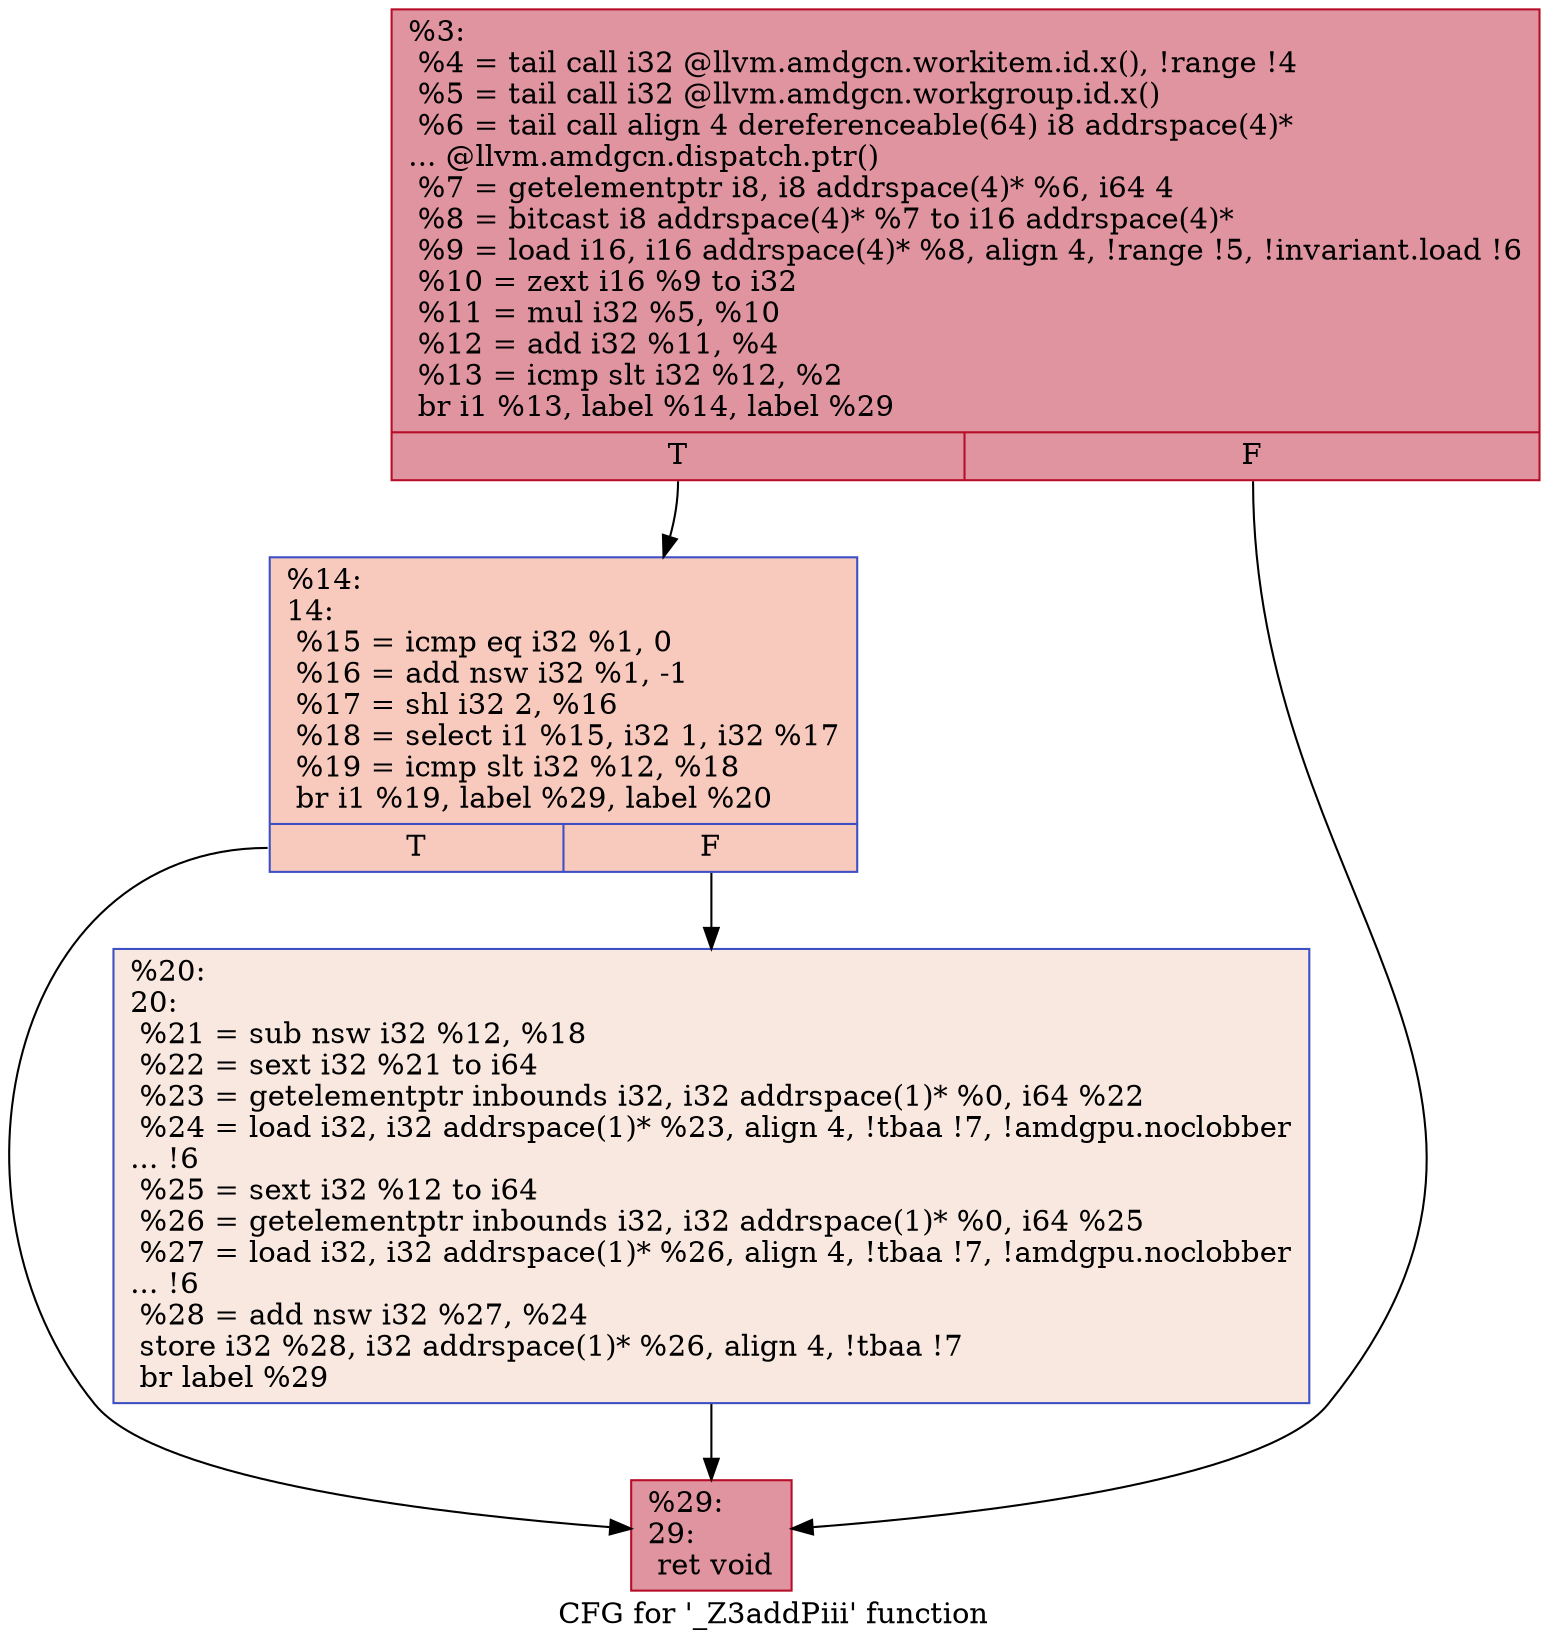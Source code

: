 digraph "CFG for '_Z3addPiii' function" {
	label="CFG for '_Z3addPiii' function";

	Node0x4e2d090 [shape=record,color="#b70d28ff", style=filled, fillcolor="#b70d2870",label="{%3:\l  %4 = tail call i32 @llvm.amdgcn.workitem.id.x(), !range !4\l  %5 = tail call i32 @llvm.amdgcn.workgroup.id.x()\l  %6 = tail call align 4 dereferenceable(64) i8 addrspace(4)*\l... @llvm.amdgcn.dispatch.ptr()\l  %7 = getelementptr i8, i8 addrspace(4)* %6, i64 4\l  %8 = bitcast i8 addrspace(4)* %7 to i16 addrspace(4)*\l  %9 = load i16, i16 addrspace(4)* %8, align 4, !range !5, !invariant.load !6\l  %10 = zext i16 %9 to i32\l  %11 = mul i32 %5, %10\l  %12 = add i32 %11, %4\l  %13 = icmp slt i32 %12, %2\l  br i1 %13, label %14, label %29\l|{<s0>T|<s1>F}}"];
	Node0x4e2d090:s0 -> Node0x4e2de30;
	Node0x4e2d090:s1 -> Node0x4e2f030;
	Node0x4e2de30 [shape=record,color="#3d50c3ff", style=filled, fillcolor="#ef886b70",label="{%14:\l14:                                               \l  %15 = icmp eq i32 %1, 0\l  %16 = add nsw i32 %1, -1\l  %17 = shl i32 2, %16\l  %18 = select i1 %15, i32 1, i32 %17\l  %19 = icmp slt i32 %12, %18\l  br i1 %19, label %29, label %20\l|{<s0>T|<s1>F}}"];
	Node0x4e2de30:s0 -> Node0x4e2f030;
	Node0x4e2de30:s1 -> Node0x4e2f5a0;
	Node0x4e2f5a0 [shape=record,color="#3d50c3ff", style=filled, fillcolor="#f1ccb870",label="{%20:\l20:                                               \l  %21 = sub nsw i32 %12, %18\l  %22 = sext i32 %21 to i64\l  %23 = getelementptr inbounds i32, i32 addrspace(1)* %0, i64 %22\l  %24 = load i32, i32 addrspace(1)* %23, align 4, !tbaa !7, !amdgpu.noclobber\l... !6\l  %25 = sext i32 %12 to i64\l  %26 = getelementptr inbounds i32, i32 addrspace(1)* %0, i64 %25\l  %27 = load i32, i32 addrspace(1)* %26, align 4, !tbaa !7, !amdgpu.noclobber\l... !6\l  %28 = add nsw i32 %27, %24\l  store i32 %28, i32 addrspace(1)* %26, align 4, !tbaa !7\l  br label %29\l}"];
	Node0x4e2f5a0 -> Node0x4e2f030;
	Node0x4e2f030 [shape=record,color="#b70d28ff", style=filled, fillcolor="#b70d2870",label="{%29:\l29:                                               \l  ret void\l}"];
}
